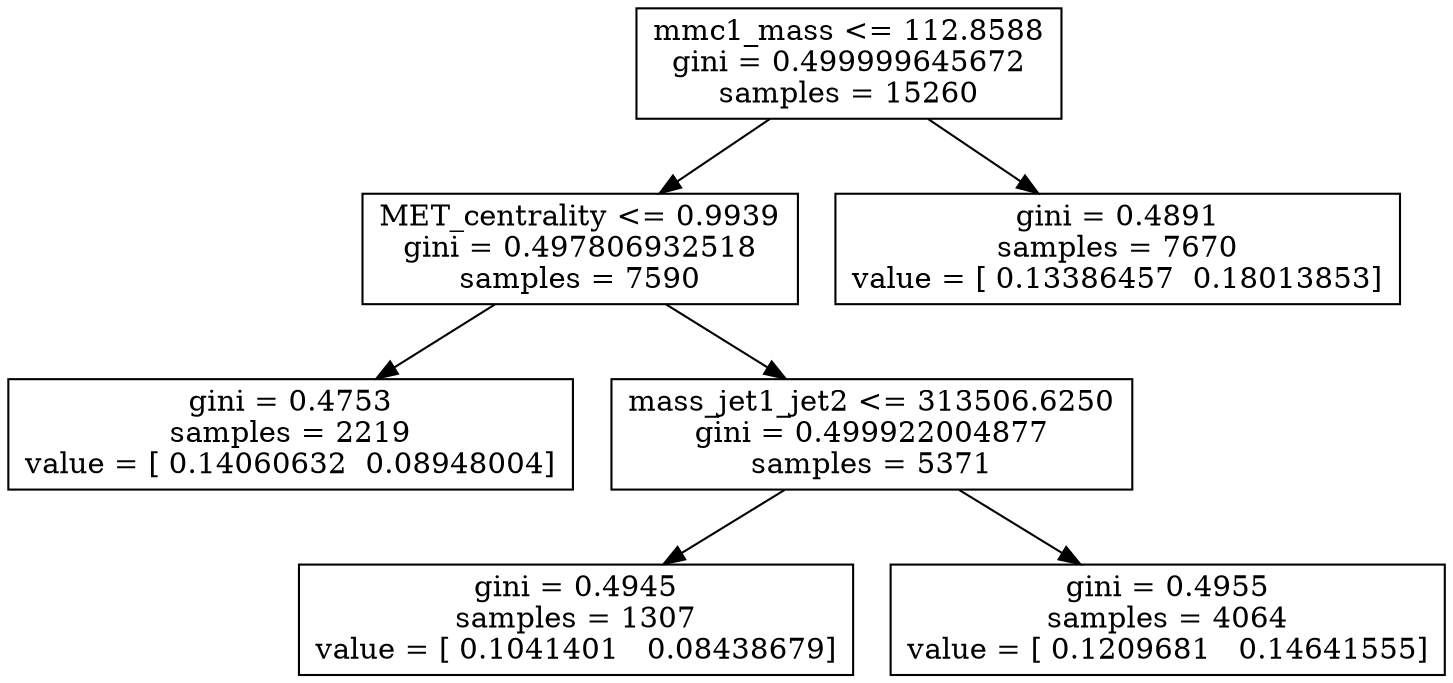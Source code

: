 digraph Tree {
0 [label="mmc1_mass <= 112.8588\ngini = 0.499999645672\nsamples = 15260", shape="box"] ;
1 [label="MET_centrality <= 0.9939\ngini = 0.497806932518\nsamples = 7590", shape="box"] ;
0 -> 1 ;
2 [label="gini = 0.4753\nsamples = 2219\nvalue = [ 0.14060632  0.08948004]", shape="box"] ;
1 -> 2 ;
3 [label="mass_jet1_jet2 <= 313506.6250\ngini = 0.499922004877\nsamples = 5371", shape="box"] ;
1 -> 3 ;
4 [label="gini = 0.4945\nsamples = 1307\nvalue = [ 0.1041401   0.08438679]", shape="box"] ;
3 -> 4 ;
5 [label="gini = 0.4955\nsamples = 4064\nvalue = [ 0.1209681   0.14641555]", shape="box"] ;
3 -> 5 ;
6 [label="gini = 0.4891\nsamples = 7670\nvalue = [ 0.13386457  0.18013853]", shape="box"] ;
0 -> 6 ;
}